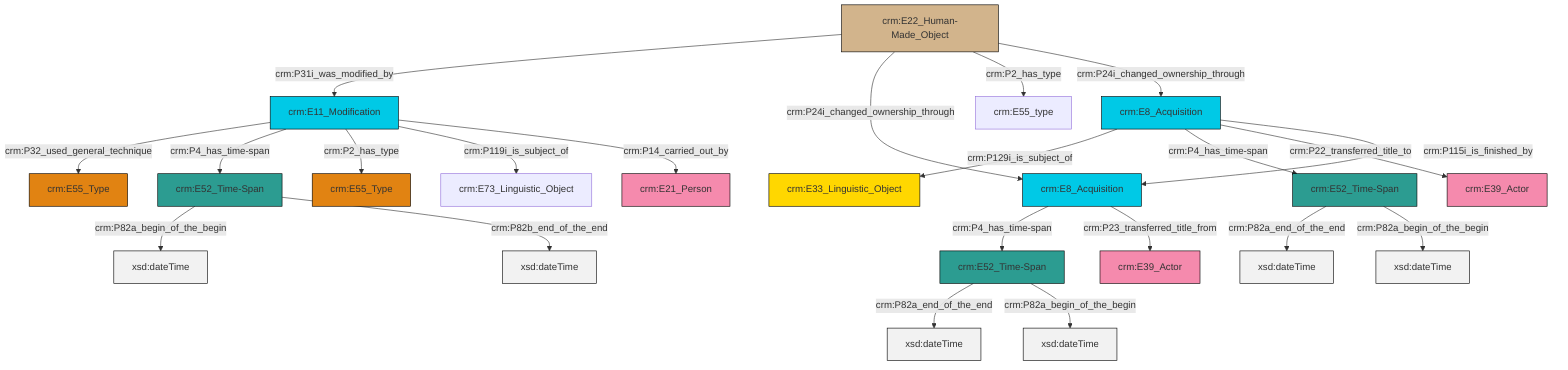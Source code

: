 graph TD
classDef Literal fill:#f2f2f2,stroke:#000000;
classDef CRM_Entity fill:#FFFFFF,stroke:#000000;
classDef Temporal_Entity fill:#00C9E6, stroke:#000000;
classDef Type fill:#E18312, stroke:#000000;
classDef Time-Span fill:#2C9C91, stroke:#000000;
classDef Appellation fill:#FFEB7F, stroke:#000000;
classDef Place fill:#008836, stroke:#000000;
classDef Persistent_Item fill:#B266B2, stroke:#000000;
classDef Conceptual_Object fill:#FFD700, stroke:#000000;
classDef Physical_Thing fill:#D2B48C, stroke:#000000;
classDef Actor fill:#f58aad, stroke:#000000;
classDef PC_Classes fill:#4ce600, stroke:#000000;
classDef Multi fill:#cccccc,stroke:#000000;

2["crm:E11_Modification"]:::Temporal_Entity -->|crm:P32_used_general_technique| 3["crm:E55_Type"]:::Type
4["crm:E8_Acquisition"]:::Temporal_Entity -->|crm:P129i_is_subject_of| 5["crm:E33_Linguistic_Object"]:::Conceptual_Object
8["crm:E8_Acquisition"]:::Temporal_Entity -->|crm:P4_has_time-span| 9["crm:E52_Time-Span"]:::Time-Span
10["crm:E22_Human-Made_Object"]:::Physical_Thing -->|crm:P31i_was_modified_by| 2["crm:E11_Modification"]:::Temporal_Entity
10["crm:E22_Human-Made_Object"]:::Physical_Thing -->|crm:P24i_changed_ownership_through| 8["crm:E8_Acquisition"]:::Temporal_Entity
2["crm:E11_Modification"]:::Temporal_Entity -->|crm:P4_has_time-span| 11["crm:E52_Time-Span"]:::Time-Span
9["crm:E52_Time-Span"]:::Time-Span -->|crm:P82a_end_of_the_end| 12[xsd:dateTime]:::Literal
9["crm:E52_Time-Span"]:::Time-Span -->|crm:P82a_begin_of_the_begin| 17[xsd:dateTime]:::Literal
10["crm:E22_Human-Made_Object"]:::Physical_Thing -->|crm:P2_has_type| 19["crm:E55_type"]:::Default
8["crm:E8_Acquisition"]:::Temporal_Entity -->|crm:P23_transferred_title_from| 6["crm:E39_Actor"]:::Actor
2["crm:E11_Modification"]:::Temporal_Entity -->|crm:P2_has_type| 14["crm:E55_Type"]:::Type
11["crm:E52_Time-Span"]:::Time-Span -->|crm:P82a_begin_of_the_begin| 21[xsd:dateTime]:::Literal
11["crm:E52_Time-Span"]:::Time-Span -->|crm:P82b_end_of_the_end| 22[xsd:dateTime]:::Literal
23["crm:E52_Time-Span"]:::Time-Span -->|crm:P82a_end_of_the_end| 24[xsd:dateTime]:::Literal
2["crm:E11_Modification"]:::Temporal_Entity -->|crm:P119i_is_subject_of| 25["crm:E73_Linguistic_Object"]:::Default
4["crm:E8_Acquisition"]:::Temporal_Entity -->|crm:P4_has_time-span| 23["crm:E52_Time-Span"]:::Time-Span
10["crm:E22_Human-Made_Object"]:::Physical_Thing -->|crm:P24i_changed_ownership_through| 4["crm:E8_Acquisition"]:::Temporal_Entity
2["crm:E11_Modification"]:::Temporal_Entity -->|crm:P14_carried_out_by| 30["crm:E21_Person"]:::Actor
4["crm:E8_Acquisition"]:::Temporal_Entity -->|crm:P22_transferred_title_to| 0["crm:E39_Actor"]:::Actor
4["crm:E8_Acquisition"]:::Temporal_Entity -->|crm:P115i_is_finished_by| 8["crm:E8_Acquisition"]:::Temporal_Entity
23["crm:E52_Time-Span"]:::Time-Span -->|crm:P82a_begin_of_the_begin| 35[xsd:dateTime]:::Literal
